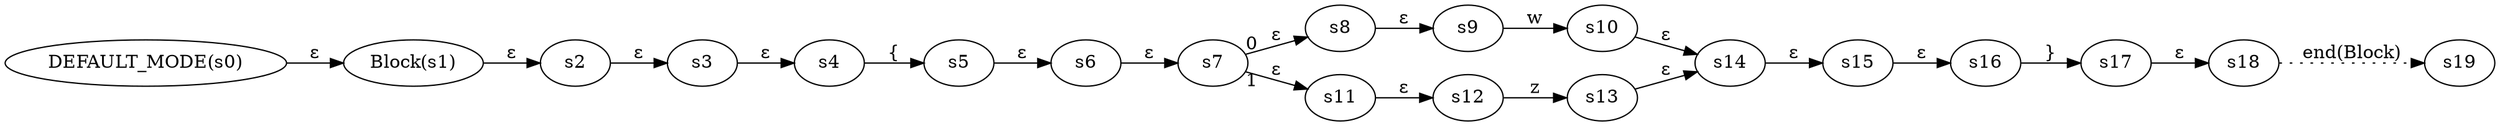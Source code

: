 digraph ATN {
  rankdir=LR;

  "DEFAULT_MODE(s0)" -> "Block(s1)" [label=ε]
  "Block(s1)" -> s2 [label=ε]
  s2 -> s3 [label=ε]
  s3 -> s4 [label=ε]
  s4 -> s5 [label="{"]
  s5 -> s6 [label=ε]
  s6 -> s7 [label=ε]
  s7 -> s8 [label=ε taillabel=0]
  s8 -> s9 [label=ε]
  s9 -> s10 [label=w]
  s10 -> s14 [label=ε]
  s14 -> s15 [label=ε]
  s15 -> s16 [label=ε]
  s16 -> s17 [label="}"]
  s17 -> s18 [label=ε]
  s18 -> s19 [label="end(Block)" style=dotted]
  s7 -> s11 [label=ε taillabel=1]
  s11 -> s12 [label=ε]
  s12 -> s13 [label=z]
  s13 -> s14 [label=ε]
}